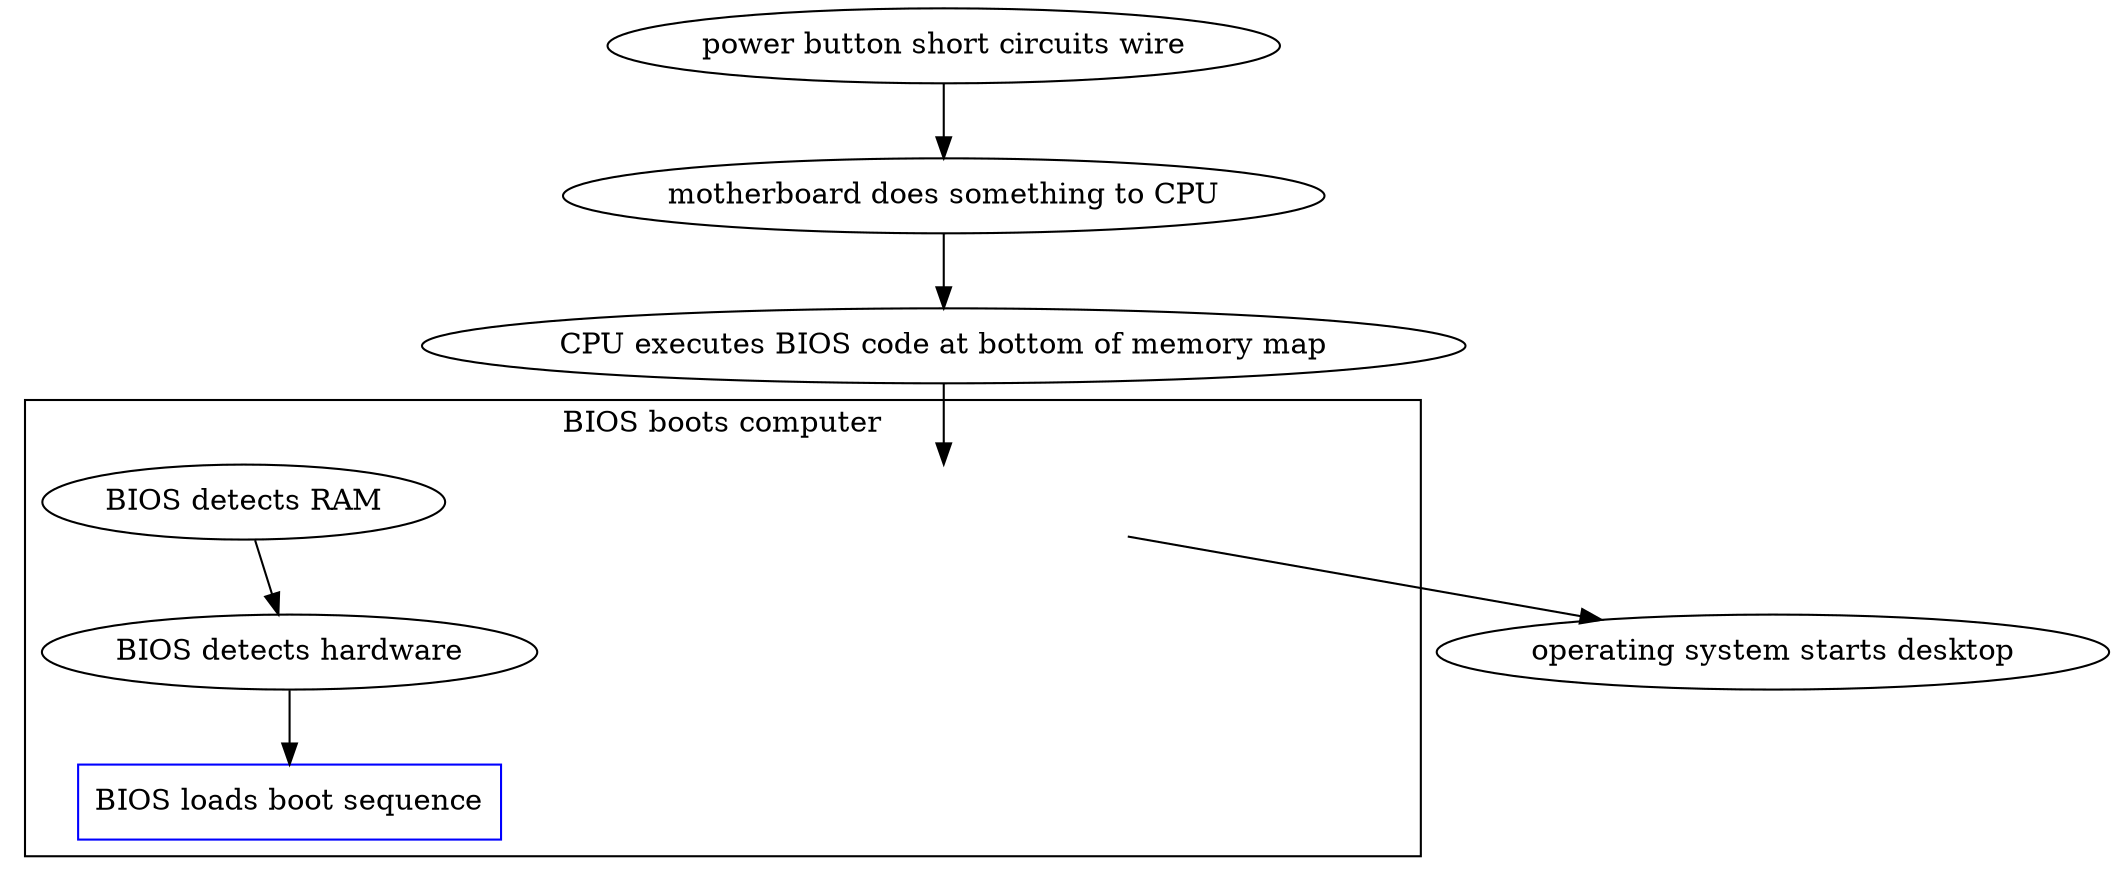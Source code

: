 strict digraph {
	graph [compound=true];
	node [label="\N"];
	subgraph cluster_user_story_computer_hBIOS_boots_computer {
		graph [label="BIOS boots computer"];
		user_story_computer_hBIOS_boots_computer	[style=invis];
		user_story_computer_hBIOS_boots_computerBIOS_detects_RAM	[label="BIOS detects RAM"];
		user_story_computer_hBIOS_boots_computerBIOS_detects_hardware	[label="BIOS detects hardware"];
		user_story_computer_hBIOS_boots_computerBIOS_detects_RAM -> user_story_computer_hBIOS_boots_computerBIOS_detects_hardware;
		user_story_computer_hBIOS_boots_computerBIOS_loads_boot_sequence	[color=blue,
			href="user_story_computer_h_BIOS_boots.svg",
			label="BIOS loads boot sequence",
			shape=rectangle];
		user_story_computer_hBIOS_boots_computerBIOS_detects_hardware -> user_story_computer_hBIOS_boots_computerBIOS_loads_boot_sequence;
	}
	user_story_computer_hpower_button_short_circuits_wire	[label="power button short circuits wire"];
	user_story_computer_hmotherboard_does_something_to_CPU	[label="motherboard does something to CPU"];
	user_story_computer_hpower_button_short_circuits_wire -> user_story_computer_hmotherboard_does_something_to_CPU;
	user_story_computer_hCPU_executes_BIOS_code_at_bottom_of_memory_map	[label="CPU executes BIOS code at bottom of memory map"];
	user_story_computer_hmotherboard_does_something_to_CPU -> user_story_computer_hCPU_executes_BIOS_code_at_bottom_of_memory_map;
	user_story_computer_hCPU_executes_BIOS_code_at_bottom_of_memory_map -> user_story_computer_hBIOS_boots_computer;
	user_story_computer_hoperating_system_starts_desktop	[label="operating system starts desktop"];
	user_story_computer_hBIOS_boots_computer -> user_story_computer_hoperating_system_starts_desktop;
}

